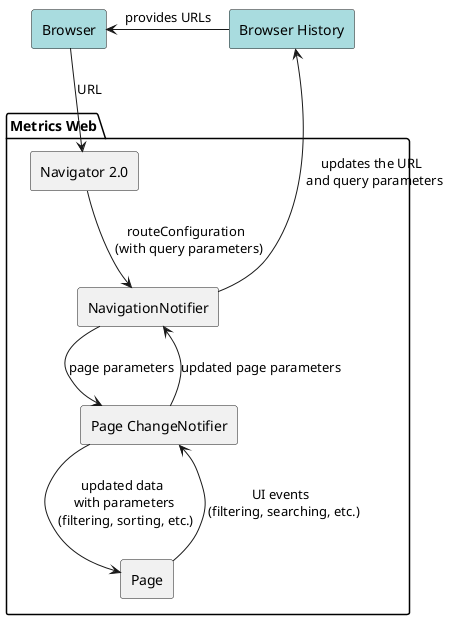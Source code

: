 @startuml navigation_notifier_approach_component_diagram

skinparam componentStyle rectangle

component Browser #A9DCDF
component "Browser History" as History #A9DCDF

package "Metrics Web" {
    component "Navigator 2.0" as Navigator
    component NavigationNotifier
    component "Page ChangeNotifier" as PageNotifier
    component Page
}

History -left-> Browser: provides URLs
Browser --> Navigator: URL
Navigator --> NavigationNotifier: routeConfiguration \n (with query parameters)
NavigationNotifier --> PageNotifier: page parameters
PageNotifier --> Page: updated data \n with parameters \n (filtering, sorting, etc.)
NavigationNotifier -up-> History: updates the URL \n and query parameters

Page --> PageNotifier: UI events \n (filtering, searching, etc.)
PageNotifier --> NavigationNotifier: updated page parameters

@enduml
